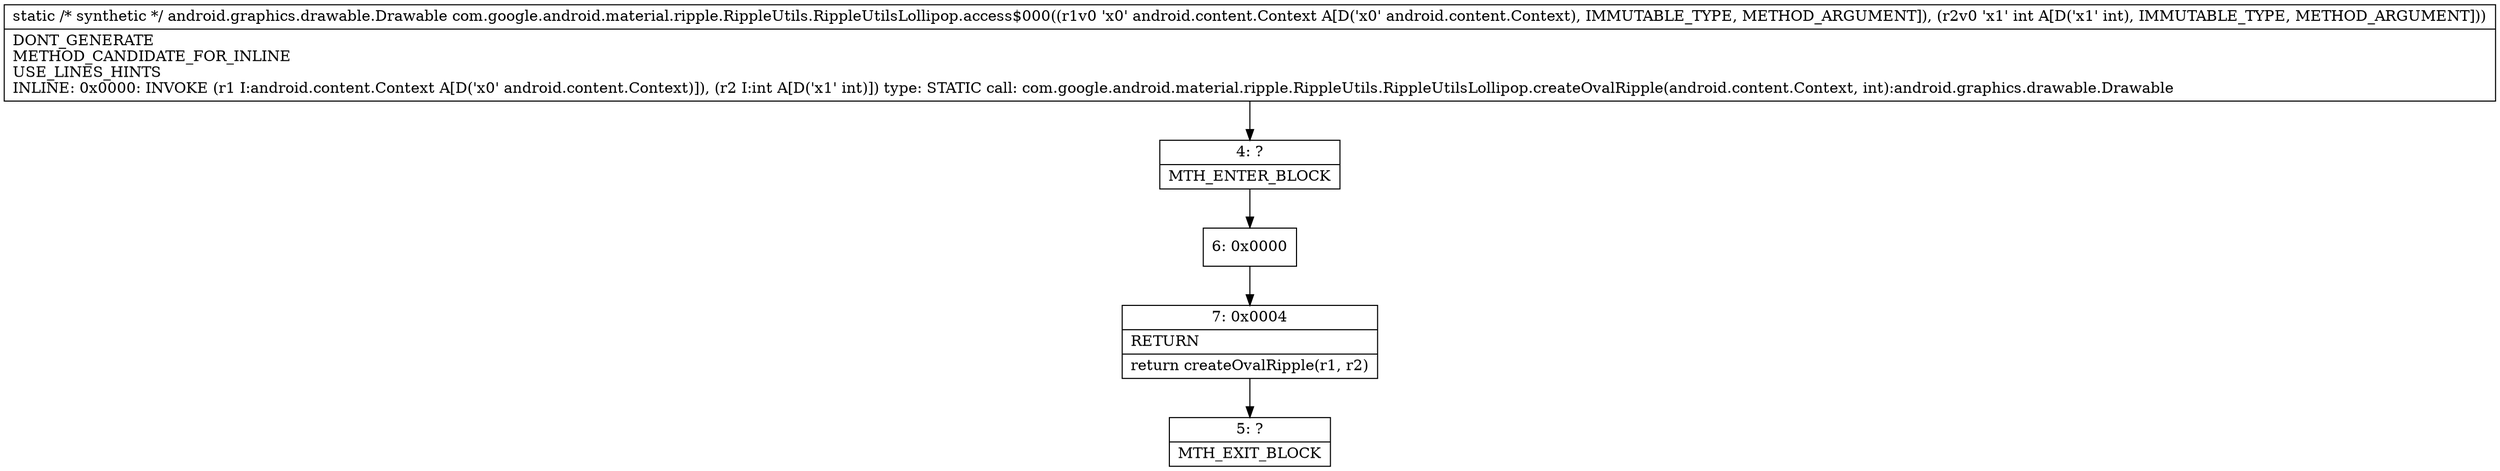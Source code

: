 digraph "CFG forcom.google.android.material.ripple.RippleUtils.RippleUtilsLollipop.access$000(Landroid\/content\/Context;I)Landroid\/graphics\/drawable\/Drawable;" {
Node_4 [shape=record,label="{4\:\ ?|MTH_ENTER_BLOCK\l}"];
Node_6 [shape=record,label="{6\:\ 0x0000}"];
Node_7 [shape=record,label="{7\:\ 0x0004|RETURN\l|return createOvalRipple(r1, r2)\l}"];
Node_5 [shape=record,label="{5\:\ ?|MTH_EXIT_BLOCK\l}"];
MethodNode[shape=record,label="{static \/* synthetic *\/ android.graphics.drawable.Drawable com.google.android.material.ripple.RippleUtils.RippleUtilsLollipop.access$000((r1v0 'x0' android.content.Context A[D('x0' android.content.Context), IMMUTABLE_TYPE, METHOD_ARGUMENT]), (r2v0 'x1' int A[D('x1' int), IMMUTABLE_TYPE, METHOD_ARGUMENT]))  | DONT_GENERATE\lMETHOD_CANDIDATE_FOR_INLINE\lUSE_LINES_HINTS\lINLINE: 0x0000: INVOKE  (r1 I:android.content.Context A[D('x0' android.content.Context)]), (r2 I:int A[D('x1' int)]) type: STATIC call: com.google.android.material.ripple.RippleUtils.RippleUtilsLollipop.createOvalRipple(android.content.Context, int):android.graphics.drawable.Drawable\l}"];
MethodNode -> Node_4;Node_4 -> Node_6;
Node_6 -> Node_7;
Node_7 -> Node_5;
}

